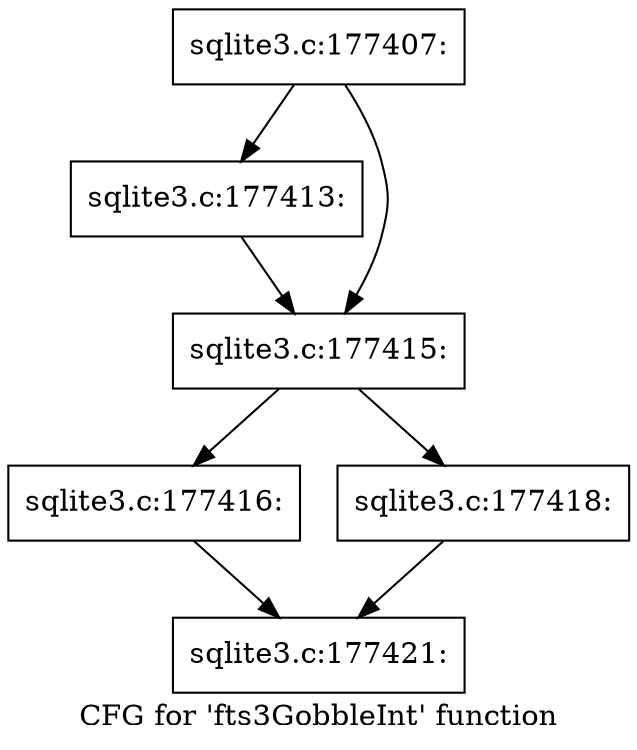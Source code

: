 digraph "CFG for 'fts3GobbleInt' function" {
	label="CFG for 'fts3GobbleInt' function";

	Node0x55c0fad50200 [shape=record,label="{sqlite3.c:177407:}"];
	Node0x55c0fad50200 -> Node0x55c0f6b62c30;
	Node0x55c0fad50200 -> Node0x55c0fad59270;
	Node0x55c0f6b62c30 [shape=record,label="{sqlite3.c:177413:}"];
	Node0x55c0f6b62c30 -> Node0x55c0fad59270;
	Node0x55c0fad59270 [shape=record,label="{sqlite3.c:177415:}"];
	Node0x55c0fad59270 -> Node0x55c0fad599e0;
	Node0x55c0fad59270 -> Node0x55c0fad59a30;
	Node0x55c0fad599e0 [shape=record,label="{sqlite3.c:177416:}"];
	Node0x55c0fad599e0 -> Node0x55c0fad50380;
	Node0x55c0fad59a30 [shape=record,label="{sqlite3.c:177418:}"];
	Node0x55c0fad59a30 -> Node0x55c0fad50380;
	Node0x55c0fad50380 [shape=record,label="{sqlite3.c:177421:}"];
}
